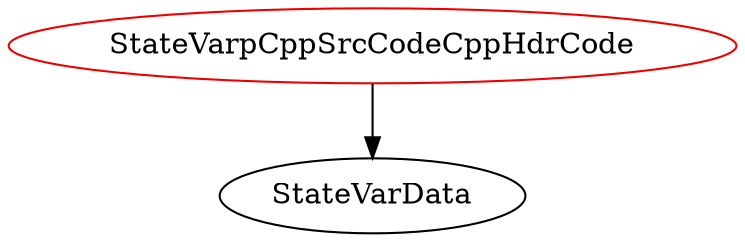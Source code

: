 digraph statevarpcppsrccodecpphdrcode{
StateVarpCppSrcCodeCppHdrCode -> StateVarData;
StateVarpCppSrcCodeCppHdrCode	[shape=oval, color=red2, label="StateVarpCppSrcCodeCppHdrCode"];
}
